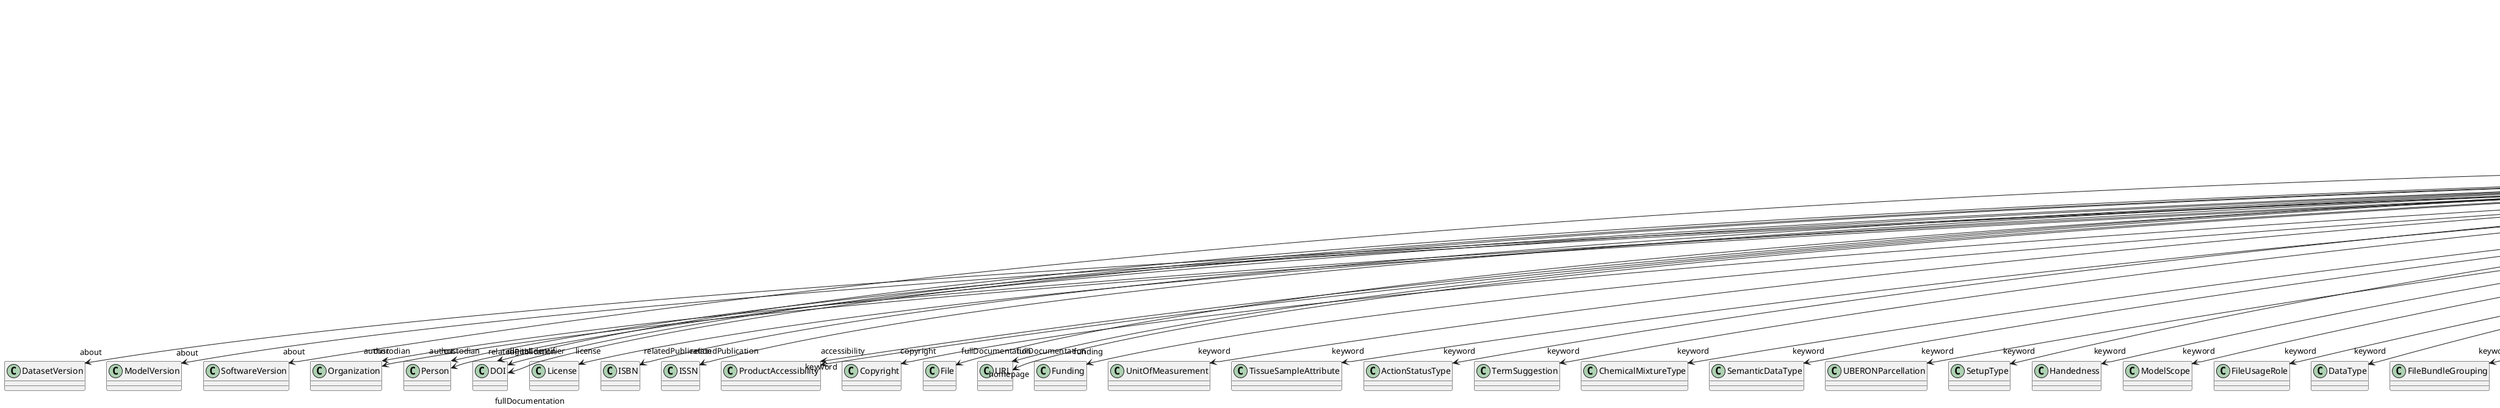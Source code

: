 @startuml
class LivePaperVersion {
+about
+author
+lastModified
+digitalIdentifier
+isAlternativeVersionOf
+isNewVersionOf
+license
+relatedPublication
+accessibility
+copyright
+custodian
+description
+fullDocumentation
+fullName
+funding
+homepage
+howToCite
+keyword
+otherContribution
+releaseDate
+repository
+shortName
+supportChannel
+versionIdentifier
+versionInnovation

}
LivePaperVersion -d-> "about" DatasetVersion
LivePaperVersion -d-> "about" ModelVersion
LivePaperVersion -d-> "about" SoftwareVersion
LivePaperVersion -d-> "author" Organization
LivePaperVersion -d-> "author" Person
LivePaperVersion -d-> "digitalIdentifier" DOI
LivePaperVersion -d-> "isAlternativeVersionOf" LivePaperVersion
LivePaperVersion -d-> "isNewVersionOf" LivePaperVersion
LivePaperVersion -d-> "license" License
LivePaperVersion -d-> "relatedPublication" DOI
LivePaperVersion -d-> "relatedPublication" ISBN
LivePaperVersion -d-> "relatedPublication" ISSN
LivePaperVersion -d-> "accessibility" ProductAccessibility
LivePaperVersion -d-> "copyright" Copyright
LivePaperVersion -d-> "custodian" Organization
LivePaperVersion -d-> "custodian" Person
LivePaperVersion -d-> "fullDocumentation" DOI
LivePaperVersion -d-> "fullDocumentation" File
LivePaperVersion -d-> "fullDocumentation" URL
LivePaperVersion -d-> "funding" Funding
LivePaperVersion -d-> "homepage" URL
LivePaperVersion -d-> "keyword" UnitOfMeasurement
LivePaperVersion -d-> "keyword" TissueSampleAttribute
LivePaperVersion -d-> "keyword" ActionStatusType
LivePaperVersion -d-> "keyword" TermSuggestion
LivePaperVersion -d-> "keyword" ChemicalMixtureType
LivePaperVersion -d-> "keyword" SemanticDataType
LivePaperVersion -d-> "keyword" UBERONParcellation
LivePaperVersion -d-> "keyword" SetupType
LivePaperVersion -d-> "keyword" Handedness
LivePaperVersion -d-> "keyword" ModelScope
LivePaperVersion -d-> "keyword" FileUsageRole
LivePaperVersion -d-> "keyword" ProductAccessibility
LivePaperVersion -d-> "keyword" DataType
LivePaperVersion -d-> "keyword" FileBundleGrouping
LivePaperVersion -d-> "keyword" EthicsAssessment
LivePaperVersion -d-> "keyword" AnatomicalAxesOrientation
LivePaperVersion -d-> "keyword" SubjectAttribute
LivePaperVersion -d-> "keyword" OperatingSystem
LivePaperVersion -d-> "keyword" FileRepositoryType
LivePaperVersion -d-> "keyword" BiologicalSex
LivePaperVersion -d-> "keyword" OperatingDevice
LivePaperVersion -d-> "keyword" Disease
LivePaperVersion -d-> "keyword" ProgrammingLanguage
LivePaperVersion -d-> "keyword" BreedingType
LivePaperVersion -d-> "keyword" ContributionType
LivePaperVersion -d-> "keyword" SoftwareFeature
LivePaperVersion -d-> "keyword" MeasuredQuantity
LivePaperVersion -d-> "keyword" BiologicalOrder
LivePaperVersion -d-> "keyword" Terminology
LivePaperVersion -d-> "keyword" Service
LivePaperVersion -d-> "keyword" TissueSampleType
LivePaperVersion -d-> "keyword" DifferenceMeasure
LivePaperVersion -d-> "keyword" CriteriaQualityType
LivePaperVersion -d-> "keyword" AgeCategory
LivePaperVersion -d-> "keyword" MolecularEntity
LivePaperVersion -d-> "keyword" MetaDataModelType
LivePaperVersion -d-> "keyword" Laterality
LivePaperVersion -d-> "keyword" StimulationApproach
LivePaperVersion -d-> "keyword" PatchClampVariation
LivePaperVersion -d-> "keyword" AnatomicalPlane
LivePaperVersion -d-> "keyword" ModelAbstractionLevel
LivePaperVersion -d-> "keyword" TypeOfUncertainty
LivePaperVersion -d-> "keyword" PreparationType
LivePaperVersion -d-> "keyword" StimulusType
LivePaperVersion -d-> "keyword" AnnotationType
LivePaperVersion -d-> "keyword" QualitativeOverlap
LivePaperVersion -d-> "keyword" AtlasType
LivePaperVersion -d-> "keyword" ExperimentalApproach
LivePaperVersion -d-> "keyword" DiseaseModel
LivePaperVersion -d-> "keyword" CranialWindowType
LivePaperVersion -d-> "keyword" Technique
LivePaperVersion -d-> "keyword" CellCultureType
LivePaperVersion -d-> "keyword" DeviceType
LivePaperVersion -d-> "keyword" Species
LivePaperVersion -d-> "keyword" SoftwareApplicationCategory
LivePaperVersion -d-> "keyword" Language
LivePaperVersion -d-> "keyword" GeneticStrainType
LivePaperVersion -d-> "keyword" CellType
LivePaperVersion -d-> "keyword" SubcellularEntity
LivePaperVersion -d-> "keyword" Organ
LivePaperVersion -d-> "otherContribution" Contribution
LivePaperVersion -d-> "repository" FileRepository

@enduml